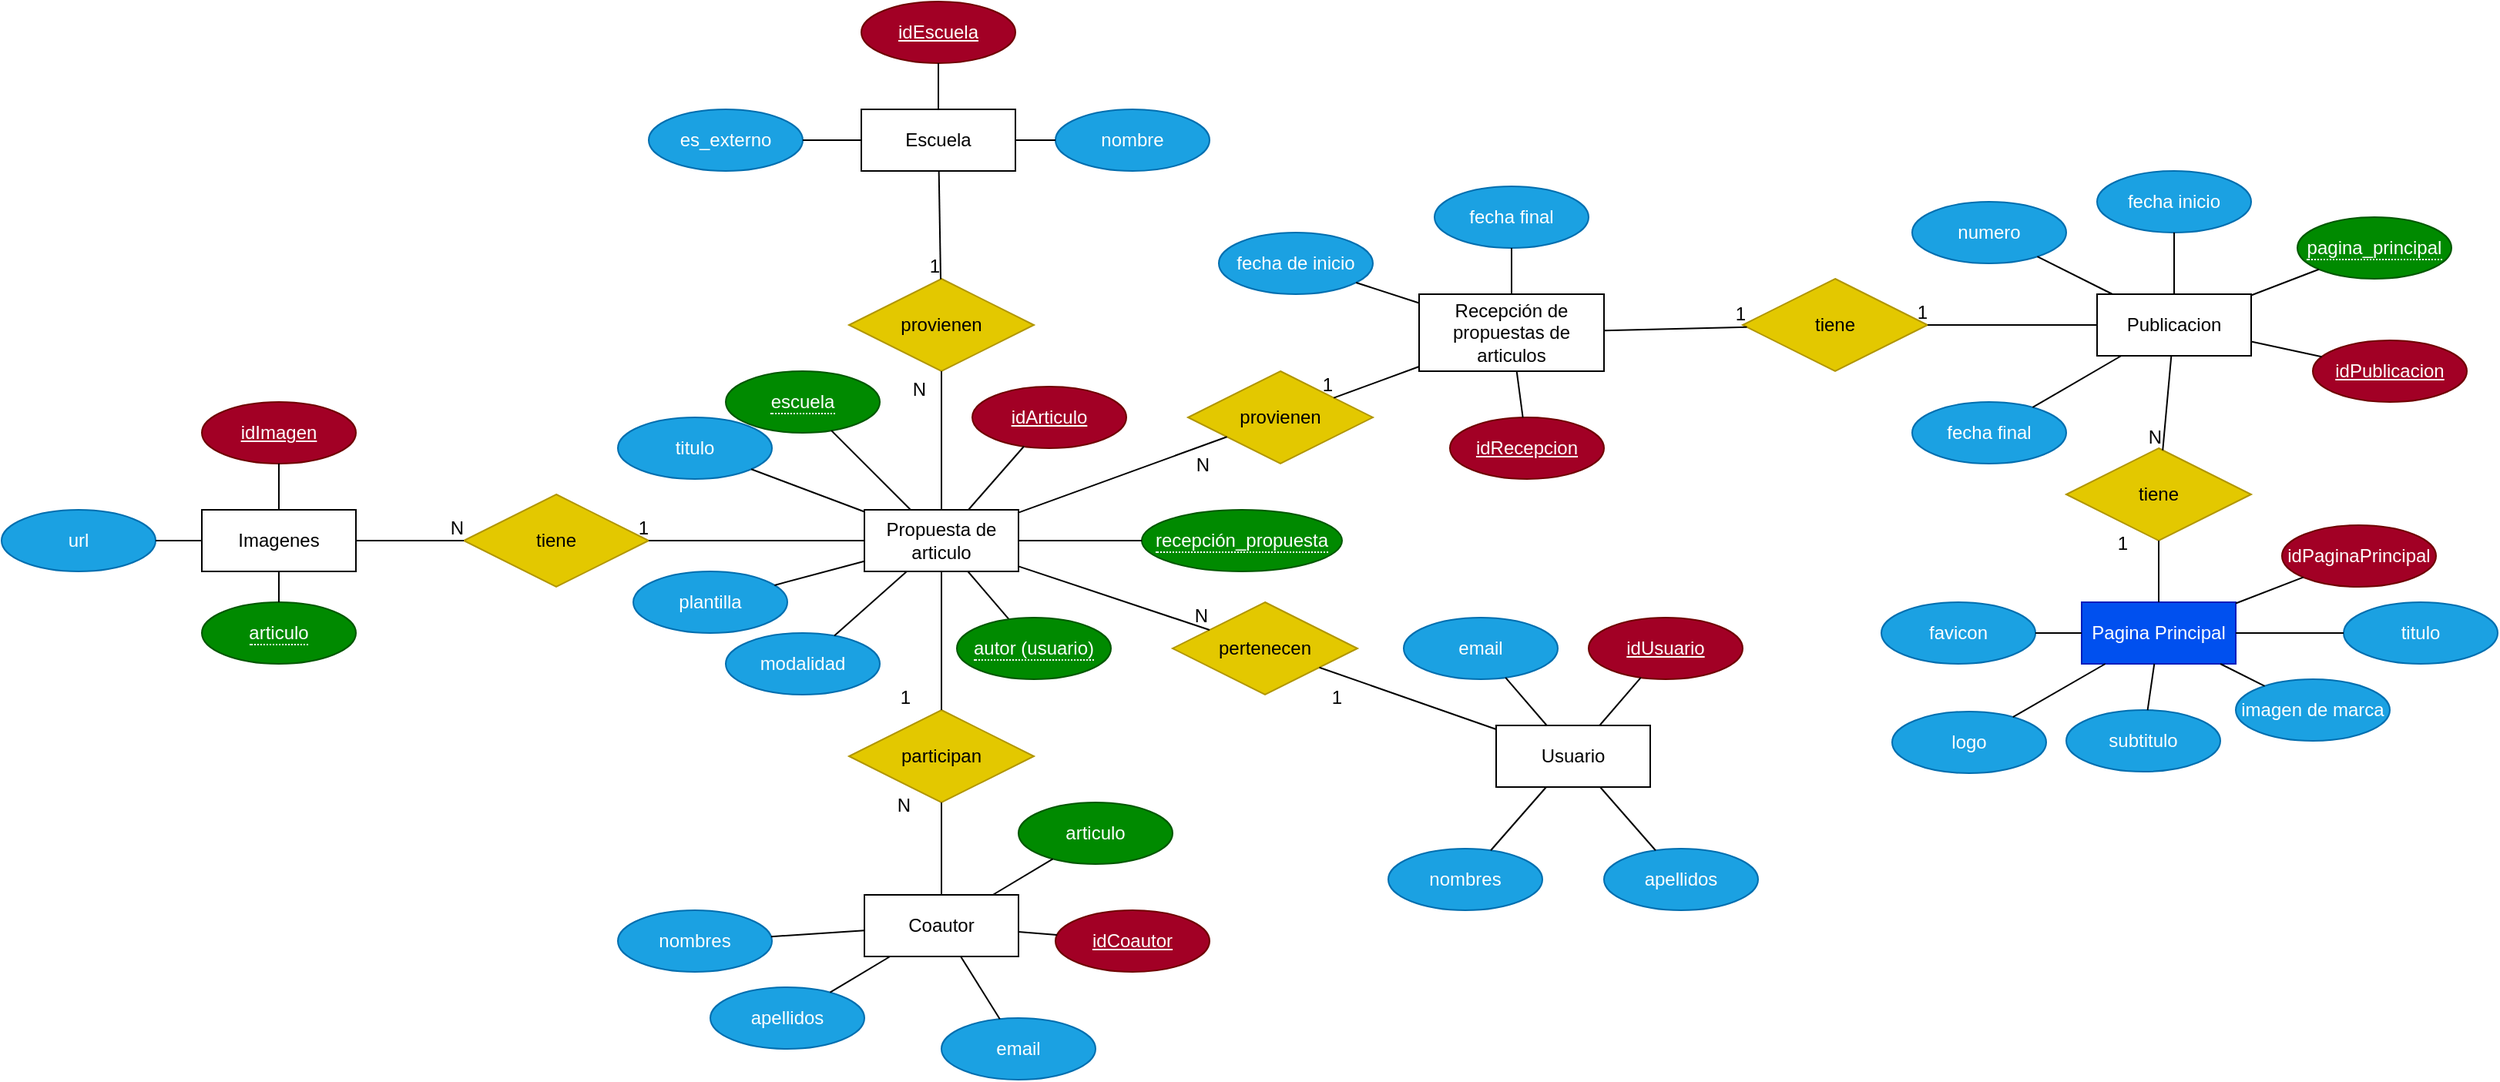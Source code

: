 <mxfile>
    <diagram id="3-IYwF4mJPuzwC5u7Imn" name="Page-1">
        <mxGraphModel dx="897" dy="1442" grid="1" gridSize="10" guides="1" tooltips="1" connect="1" arrows="1" fold="1" page="1" pageScale="1" pageWidth="827" pageHeight="1169" background="none" math="0" shadow="0">
            <root>
                <mxCell id="0"/>
                <mxCell id="1" parent="0"/>
                <mxCell id="2" value="Propuesta de articulo" style="whiteSpace=wrap;html=1;align=center;" parent="1" vertex="1">
                    <mxGeometry x="190" y="130" width="100" height="40" as="geometry"/>
                </mxCell>
                <mxCell id="3" value="titulo" style="ellipse;whiteSpace=wrap;html=1;align=center;fillColor=#1ba1e2;fontColor=#ffffff;strokeColor=#006EAF;" parent="1" vertex="1">
                    <mxGeometry x="30" y="70" width="100" height="40" as="geometry"/>
                </mxCell>
                <mxCell id="4" value="modalidad" style="ellipse;whiteSpace=wrap;html=1;align=center;fillColor=#1ba1e2;fontColor=#ffffff;strokeColor=#006EAF;" parent="1" vertex="1">
                    <mxGeometry x="100" y="210" width="100" height="40" as="geometry"/>
                </mxCell>
                <mxCell id="5" value="idArticulo" style="ellipse;whiteSpace=wrap;html=1;align=center;fontStyle=4;fillColor=#a20025;fontColor=#ffffff;strokeColor=#6F0000;" parent="1" vertex="1">
                    <mxGeometry x="260" y="50" width="100" height="40" as="geometry"/>
                </mxCell>
                <mxCell id="6" value="pertenecen" style="shape=rhombus;perimeter=rhombusPerimeter;whiteSpace=wrap;html=1;align=center;fillColor=#e3c800;fontColor=#000000;strokeColor=#B09500;" parent="1" vertex="1">
                    <mxGeometry x="390" y="190" width="120" height="60" as="geometry"/>
                </mxCell>
                <mxCell id="7" value="" style="endArrow=none;html=1;rounded=0;" parent="1" source="9" target="6" edge="1">
                    <mxGeometry relative="1" as="geometry">
                        <mxPoint x="640" y="120" as="sourcePoint"/>
                        <mxPoint x="420" y="90" as="targetPoint"/>
                    </mxGeometry>
                </mxCell>
                <mxCell id="8" value="1" style="resizable=0;html=1;align=right;verticalAlign=bottom;" parent="7" connectable="0" vertex="1">
                    <mxGeometry x="1" relative="1" as="geometry">
                        <mxPoint x="15" y="28" as="offset"/>
                    </mxGeometry>
                </mxCell>
                <mxCell id="9" value="Usuario" style="whiteSpace=wrap;html=1;align=center;" parent="1" vertex="1">
                    <mxGeometry x="600" y="270" width="100" height="40" as="geometry"/>
                </mxCell>
                <mxCell id="13" value="nombres" style="ellipse;whiteSpace=wrap;html=1;align=center;fillColor=#1ba1e2;fontColor=#ffffff;strokeColor=#006EAF;" parent="1" vertex="1">
                    <mxGeometry x="530" y="350" width="100" height="40" as="geometry"/>
                </mxCell>
                <mxCell id="15" value="apellidos" style="ellipse;whiteSpace=wrap;html=1;align=center;fillColor=#1ba1e2;fontColor=#ffffff;strokeColor=#006EAF;" parent="1" vertex="1">
                    <mxGeometry x="670" y="350" width="100" height="40" as="geometry"/>
                </mxCell>
                <mxCell id="17" value="email" style="ellipse;whiteSpace=wrap;html=1;align=center;fillColor=#1ba1e2;fontColor=#ffffff;strokeColor=#006EAF;" parent="1" vertex="1">
                    <mxGeometry x="540" y="200" width="100" height="40" as="geometry"/>
                </mxCell>
                <mxCell id="19" value="idUsuario" style="ellipse;whiteSpace=wrap;html=1;align=center;fontStyle=4;fillColor=#a20025;fontColor=#ffffff;strokeColor=#6F0000;" parent="1" vertex="1">
                    <mxGeometry x="660" y="200" width="100" height="40" as="geometry"/>
                </mxCell>
                <mxCell id="21" value="" style="endArrow=none;html=1;rounded=0;" parent="1" source="19" target="9" edge="1">
                    <mxGeometry relative="1" as="geometry">
                        <mxPoint x="550" y="300" as="sourcePoint"/>
                        <mxPoint x="710" y="300" as="targetPoint"/>
                    </mxGeometry>
                </mxCell>
                <mxCell id="22" value="" style="endArrow=none;html=1;rounded=0;" parent="1" source="17" target="9" edge="1">
                    <mxGeometry relative="1" as="geometry">
                        <mxPoint x="550" y="300" as="sourcePoint"/>
                        <mxPoint x="710" y="300" as="targetPoint"/>
                    </mxGeometry>
                </mxCell>
                <mxCell id="23" value="" style="endArrow=none;html=1;rounded=0;" parent="1" source="13" target="9" edge="1">
                    <mxGeometry relative="1" as="geometry">
                        <mxPoint x="550" y="300" as="sourcePoint"/>
                        <mxPoint x="710" y="300" as="targetPoint"/>
                    </mxGeometry>
                </mxCell>
                <mxCell id="24" value="" style="endArrow=none;html=1;rounded=0;" parent="1" source="15" target="9" edge="1">
                    <mxGeometry relative="1" as="geometry">
                        <mxPoint x="550" y="300" as="sourcePoint"/>
                        <mxPoint x="710" y="300" as="targetPoint"/>
                    </mxGeometry>
                </mxCell>
                <mxCell id="28" value="" style="endArrow=none;html=1;rounded=0;" parent="1" source="2" target="5" edge="1">
                    <mxGeometry relative="1" as="geometry">
                        <mxPoint x="410" y="160" as="sourcePoint"/>
                        <mxPoint x="570" y="160" as="targetPoint"/>
                    </mxGeometry>
                </mxCell>
                <mxCell id="29" value="" style="endArrow=none;html=1;rounded=0;" parent="1" source="2" target="4" edge="1">
                    <mxGeometry relative="1" as="geometry">
                        <mxPoint x="410" y="160" as="sourcePoint"/>
                        <mxPoint x="570" y="160" as="targetPoint"/>
                    </mxGeometry>
                </mxCell>
                <mxCell id="30" value="" style="endArrow=none;html=1;rounded=0;" parent="1" source="3" target="2" edge="1">
                    <mxGeometry relative="1" as="geometry">
                        <mxPoint x="410" y="160" as="sourcePoint"/>
                        <mxPoint x="570" y="160" as="targetPoint"/>
                    </mxGeometry>
                </mxCell>
                <mxCell id="34" value="" style="endArrow=none;html=1;rounded=0;" parent="1" source="2" target="61" edge="1">
                    <mxGeometry relative="1" as="geometry">
                        <mxPoint x="310" y="160" as="sourcePoint"/>
                        <mxPoint x="313.003" y="176.547" as="targetPoint"/>
                    </mxGeometry>
                </mxCell>
                <mxCell id="35" value="" style="endArrow=none;html=1;rounded=0;" parent="1" source="2" target="6" edge="1">
                    <mxGeometry relative="1" as="geometry">
                        <mxPoint x="310" y="160" as="sourcePoint"/>
                        <mxPoint x="440" y="150" as="targetPoint"/>
                    </mxGeometry>
                </mxCell>
                <mxCell id="36" value="N" style="resizable=0;html=1;align=right;verticalAlign=bottom;" parent="35" connectable="0" vertex="1">
                    <mxGeometry x="1" relative="1" as="geometry"/>
                </mxCell>
                <mxCell id="37" value="participan" style="shape=rhombus;perimeter=rhombusPerimeter;whiteSpace=wrap;html=1;align=center;fillColor=#e3c800;fontColor=#000000;strokeColor=#B09500;" parent="1" vertex="1">
                    <mxGeometry x="180" y="260" width="120" height="60" as="geometry"/>
                </mxCell>
                <mxCell id="38" value="" style="endArrow=none;html=1;rounded=0;" parent="1" source="2" target="37" edge="1">
                    <mxGeometry relative="1" as="geometry">
                        <mxPoint x="310" y="250" as="sourcePoint"/>
                        <mxPoint x="470" y="250" as="targetPoint"/>
                    </mxGeometry>
                </mxCell>
                <mxCell id="39" value="1" style="resizable=0;html=1;align=right;verticalAlign=bottom;" parent="38" connectable="0" vertex="1">
                    <mxGeometry x="1" relative="1" as="geometry">
                        <mxPoint x="-20" as="offset"/>
                    </mxGeometry>
                </mxCell>
                <mxCell id="40" value="Coautor" style="whiteSpace=wrap;html=1;align=center;" parent="1" vertex="1">
                    <mxGeometry x="190" y="380" width="100" height="40" as="geometry"/>
                </mxCell>
                <mxCell id="41" value="" style="endArrow=none;html=1;rounded=0;" parent="1" source="40" target="37" edge="1">
                    <mxGeometry relative="1" as="geometry">
                        <mxPoint x="310" y="380" as="sourcePoint"/>
                        <mxPoint x="470" y="380" as="targetPoint"/>
                    </mxGeometry>
                </mxCell>
                <mxCell id="42" value="N" style="resizable=0;html=1;align=right;verticalAlign=bottom;" parent="41" connectable="0" vertex="1">
                    <mxGeometry x="1" relative="1" as="geometry">
                        <mxPoint x="-20" y="10" as="offset"/>
                    </mxGeometry>
                </mxCell>
                <mxCell id="43" value="idCoautor" style="ellipse;whiteSpace=wrap;html=1;align=center;fontStyle=4;fillColor=#a20025;fontColor=#ffffff;strokeColor=#6F0000;" parent="1" vertex="1">
                    <mxGeometry x="314" y="390" width="100" height="40" as="geometry"/>
                </mxCell>
                <mxCell id="44" value="nombres" style="ellipse;whiteSpace=wrap;html=1;align=center;fillColor=#1ba1e2;fontColor=#ffffff;strokeColor=#006EAF;" parent="1" vertex="1">
                    <mxGeometry x="30" y="390" width="100" height="40" as="geometry"/>
                </mxCell>
                <mxCell id="45" value="apellidos" style="ellipse;whiteSpace=wrap;html=1;align=center;fillColor=#1ba1e2;fontColor=#ffffff;strokeColor=#006EAF;" parent="1" vertex="1">
                    <mxGeometry x="90" y="440" width="100" height="40" as="geometry"/>
                </mxCell>
                <mxCell id="46" value="email" style="ellipse;whiteSpace=wrap;html=1;align=center;fillColor=#1ba1e2;fontColor=#ffffff;strokeColor=#006EAF;" parent="1" vertex="1">
                    <mxGeometry x="240" y="460" width="100" height="40" as="geometry"/>
                </mxCell>
                <mxCell id="47" value="" style="endArrow=none;html=1;rounded=0;" parent="1" source="46" target="40" edge="1">
                    <mxGeometry relative="1" as="geometry">
                        <mxPoint x="310" y="380" as="sourcePoint"/>
                        <mxPoint x="470" y="380" as="targetPoint"/>
                    </mxGeometry>
                </mxCell>
                <mxCell id="48" value="" style="endArrow=none;html=1;rounded=0;" parent="1" source="40" target="45" edge="1">
                    <mxGeometry relative="1" as="geometry">
                        <mxPoint x="330" y="410" as="sourcePoint"/>
                        <mxPoint x="490" y="410" as="targetPoint"/>
                    </mxGeometry>
                </mxCell>
                <mxCell id="49" value="" style="endArrow=none;html=1;rounded=0;" parent="1" source="40" target="43" edge="1">
                    <mxGeometry relative="1" as="geometry">
                        <mxPoint x="330" y="410" as="sourcePoint"/>
                        <mxPoint x="490" y="410" as="targetPoint"/>
                    </mxGeometry>
                </mxCell>
                <mxCell id="50" value="" style="endArrow=none;html=1;rounded=0;" parent="1" source="44" target="40" edge="1">
                    <mxGeometry relative="1" as="geometry">
                        <mxPoint x="330" y="410" as="sourcePoint"/>
                        <mxPoint x="210" y="400" as="targetPoint"/>
                    </mxGeometry>
                </mxCell>
                <mxCell id="56" value="articulo" style="ellipse;whiteSpace=wrap;html=1;align=center;fillColor=#008a00;fontColor=#ffffff;strokeColor=#005700;" parent="1" vertex="1">
                    <mxGeometry x="290" y="320" width="100" height="40" as="geometry"/>
                </mxCell>
                <mxCell id="57" value="" style="endArrow=none;html=1;rounded=0;" parent="1" source="40" target="56" edge="1">
                    <mxGeometry relative="1" as="geometry">
                        <mxPoint x="190" y="360" as="sourcePoint"/>
                        <mxPoint x="350" y="360" as="targetPoint"/>
                    </mxGeometry>
                </mxCell>
                <mxCell id="59" value="provienen" style="shape=rhombus;perimeter=rhombusPerimeter;whiteSpace=wrap;html=1;align=center;fillColor=#e3c800;fontColor=#000000;strokeColor=#B09500;" parent="1" vertex="1">
                    <mxGeometry x="180" y="-20" width="120" height="60" as="geometry"/>
                </mxCell>
                <mxCell id="60" value="&lt;span style=&quot;border-bottom: 1px dotted&quot;&gt;escuela&lt;/span&gt;" style="ellipse;whiteSpace=wrap;html=1;align=center;fillColor=#008a00;fontColor=#ffffff;strokeColor=#005700;" parent="1" vertex="1">
                    <mxGeometry x="100" y="40" width="100" height="40" as="geometry"/>
                </mxCell>
                <mxCell id="61" value="&lt;span style=&quot;border-bottom: 1px dotted&quot;&gt;autor (usuario)&lt;/span&gt;" style="ellipse;whiteSpace=wrap;html=1;align=center;fillColor=#008a00;fontColor=#ffffff;strokeColor=#005700;" parent="1" vertex="1">
                    <mxGeometry x="250" y="200" width="100" height="40" as="geometry"/>
                </mxCell>
                <mxCell id="63" value="" style="endArrow=none;html=1;rounded=0;" parent="1" source="60" target="2" edge="1">
                    <mxGeometry relative="1" as="geometry">
                        <mxPoint x="190" y="90" as="sourcePoint"/>
                        <mxPoint x="350" y="90" as="targetPoint"/>
                    </mxGeometry>
                </mxCell>
                <mxCell id="64" value="" style="endArrow=none;html=1;rounded=0;" parent="1" source="2" target="59" edge="1">
                    <mxGeometry relative="1" as="geometry">
                        <mxPoint x="190" y="90" as="sourcePoint"/>
                        <mxPoint x="280" y="70" as="targetPoint"/>
                    </mxGeometry>
                </mxCell>
                <mxCell id="65" value="N" style="resizable=0;html=1;align=right;verticalAlign=bottom;" parent="64" connectable="0" vertex="1">
                    <mxGeometry x="1" relative="1" as="geometry">
                        <mxPoint x="-10" y="20" as="offset"/>
                    </mxGeometry>
                </mxCell>
                <mxCell id="66" value="Escuela" style="whiteSpace=wrap;html=1;align=center;" parent="1" vertex="1">
                    <mxGeometry x="188" y="-130" width="100" height="40" as="geometry"/>
                </mxCell>
                <mxCell id="67" value="nombre" style="ellipse;whiteSpace=wrap;html=1;align=center;fillColor=#1ba1e2;fontColor=#ffffff;strokeColor=#006EAF;" parent="1" vertex="1">
                    <mxGeometry x="314" y="-130" width="100" height="40" as="geometry"/>
                </mxCell>
                <mxCell id="68" value="es_externo" style="ellipse;whiteSpace=wrap;html=1;align=center;fillColor=#1ba1e2;fontColor=#ffffff;strokeColor=#006EAF;" parent="1" vertex="1">
                    <mxGeometry x="50" y="-130" width="100" height="40" as="geometry"/>
                </mxCell>
                <mxCell id="69" value="idEscuela" style="ellipse;whiteSpace=wrap;html=1;align=center;fontStyle=4;fillColor=#a20025;fontColor=#ffffff;strokeColor=#6F0000;" parent="1" vertex="1">
                    <mxGeometry x="188" y="-200" width="100" height="40" as="geometry"/>
                </mxCell>
                <mxCell id="70" value="" style="endArrow=none;html=1;rounded=0;" parent="1" source="69" target="66" edge="1">
                    <mxGeometry relative="1" as="geometry">
                        <mxPoint x="190" y="-50" as="sourcePoint"/>
                        <mxPoint x="350" y="-50" as="targetPoint"/>
                    </mxGeometry>
                </mxCell>
                <mxCell id="71" value="" style="endArrow=none;html=1;rounded=0;" parent="1" source="68" target="66" edge="1">
                    <mxGeometry relative="1" as="geometry">
                        <mxPoint x="190" y="-70" as="sourcePoint"/>
                        <mxPoint x="230" y="-100" as="targetPoint"/>
                    </mxGeometry>
                </mxCell>
                <mxCell id="72" value="" style="endArrow=none;html=1;rounded=0;" parent="1" source="66" target="67" edge="1">
                    <mxGeometry relative="1" as="geometry">
                        <mxPoint x="190" y="-70" as="sourcePoint"/>
                        <mxPoint x="350" y="-70" as="targetPoint"/>
                    </mxGeometry>
                </mxCell>
                <mxCell id="73" value="" style="endArrow=none;html=1;rounded=0;" parent="1" source="66" target="59" edge="1">
                    <mxGeometry relative="1" as="geometry">
                        <mxPoint x="190" y="-70" as="sourcePoint"/>
                        <mxPoint x="350" y="-70" as="targetPoint"/>
                    </mxGeometry>
                </mxCell>
                <mxCell id="74" value="1" style="resizable=0;html=1;align=right;verticalAlign=bottom;" parent="73" connectable="0" vertex="1">
                    <mxGeometry x="1" relative="1" as="geometry"/>
                </mxCell>
                <mxCell id="76" value="tiene" style="shape=rhombus;perimeter=rhombusPerimeter;whiteSpace=wrap;html=1;align=center;fillColor=#e3c800;fontColor=#000000;strokeColor=#B09500;" parent="1" vertex="1">
                    <mxGeometry x="-70" y="120" width="120" height="60" as="geometry"/>
                </mxCell>
                <mxCell id="77" value="Imagenes" style="whiteSpace=wrap;html=1;align=center;" parent="1" vertex="1">
                    <mxGeometry x="-240" y="130" width="100" height="40" as="geometry"/>
                </mxCell>
                <mxCell id="78" value="idImagen" style="ellipse;whiteSpace=wrap;html=1;align=center;fontStyle=4;fillColor=#a20025;fontColor=#ffffff;strokeColor=#6F0000;" parent="1" vertex="1">
                    <mxGeometry x="-240" y="60" width="100" height="40" as="geometry"/>
                </mxCell>
                <mxCell id="80" value="&lt;span style=&quot;border-bottom: 1px dotted&quot;&gt;articulo&lt;/span&gt;" style="ellipse;whiteSpace=wrap;html=1;align=center;fillColor=#008a00;fontColor=#ffffff;strokeColor=#005700;" parent="1" vertex="1">
                    <mxGeometry x="-240" y="190" width="100" height="40" as="geometry"/>
                </mxCell>
                <mxCell id="81" value="url" style="ellipse;whiteSpace=wrap;html=1;align=center;fillColor=#1ba1e2;fontColor=#ffffff;strokeColor=#006EAF;" parent="1" vertex="1">
                    <mxGeometry x="-370" y="130" width="100" height="40" as="geometry"/>
                </mxCell>
                <mxCell id="84" value="" style="endArrow=none;html=1;rounded=0;" parent="1" source="81" target="77" edge="1">
                    <mxGeometry relative="1" as="geometry">
                        <mxPoint x="-50" y="170" as="sourcePoint"/>
                        <mxPoint x="-200" y="150" as="targetPoint"/>
                    </mxGeometry>
                </mxCell>
                <mxCell id="85" value="" style="endArrow=none;html=1;rounded=0;" parent="1" source="80" target="77" edge="1">
                    <mxGeometry relative="1" as="geometry">
                        <mxPoint x="-50" y="170" as="sourcePoint"/>
                        <mxPoint x="110" y="170" as="targetPoint"/>
                    </mxGeometry>
                </mxCell>
                <mxCell id="86" value="" style="endArrow=none;html=1;rounded=0;" parent="1" source="78" target="77" edge="1">
                    <mxGeometry relative="1" as="geometry">
                        <mxPoint x="-50" y="170" as="sourcePoint"/>
                        <mxPoint x="110" y="170" as="targetPoint"/>
                    </mxGeometry>
                </mxCell>
                <mxCell id="87" value="" style="endArrow=none;html=1;rounded=0;" parent="1" source="77" target="76" edge="1">
                    <mxGeometry relative="1" as="geometry">
                        <mxPoint x="-50" y="170" as="sourcePoint"/>
                        <mxPoint x="110" y="170" as="targetPoint"/>
                    </mxGeometry>
                </mxCell>
                <mxCell id="88" value="N" style="resizable=0;html=1;align=right;verticalAlign=bottom;" parent="87" connectable="0" vertex="1">
                    <mxGeometry x="1" relative="1" as="geometry"/>
                </mxCell>
                <mxCell id="89" value="" style="endArrow=none;html=1;rounded=0;" parent="1" source="2" target="76" edge="1">
                    <mxGeometry relative="1" as="geometry">
                        <mxPoint x="-50" y="170" as="sourcePoint"/>
                        <mxPoint x="110" y="170" as="targetPoint"/>
                    </mxGeometry>
                </mxCell>
                <mxCell id="90" value="1" style="resizable=0;html=1;align=right;verticalAlign=bottom;" parent="89" connectable="0" vertex="1">
                    <mxGeometry x="1" relative="1" as="geometry"/>
                </mxCell>
                <mxCell id="91" value="Recepción de propuestas de articulos" style="whiteSpace=wrap;html=1;align=center;" parent="1" vertex="1">
                    <mxGeometry x="550" y="-10" width="120" height="50" as="geometry"/>
                </mxCell>
                <mxCell id="92" value="fecha de inicio" style="ellipse;whiteSpace=wrap;html=1;align=center;fillColor=#1ba1e2;fontColor=#ffffff;strokeColor=#006EAF;" parent="1" vertex="1">
                    <mxGeometry x="420" y="-50" width="100" height="40" as="geometry"/>
                </mxCell>
                <mxCell id="93" value="fecha final" style="ellipse;whiteSpace=wrap;html=1;align=center;fillColor=#1ba1e2;fontColor=#ffffff;strokeColor=#006EAF;" parent="1" vertex="1">
                    <mxGeometry x="560" y="-80" width="100" height="40" as="geometry"/>
                </mxCell>
                <mxCell id="94" value="&lt;span style=&quot;border-bottom: 1px dotted&quot;&gt;recepción_propuesta&lt;/span&gt;" style="ellipse;whiteSpace=wrap;html=1;align=center;fillColor=#008a00;fontColor=#ffffff;strokeColor=#005700;" parent="1" vertex="1">
                    <mxGeometry x="370" y="130" width="130" height="40" as="geometry"/>
                </mxCell>
                <mxCell id="95" value="" style="endArrow=none;html=1;rounded=0;" parent="1" source="2" target="94" edge="1">
                    <mxGeometry relative="1" as="geometry">
                        <mxPoint x="320" y="90" as="sourcePoint"/>
                        <mxPoint x="480" y="90" as="targetPoint"/>
                    </mxGeometry>
                </mxCell>
                <mxCell id="96" value="provienen" style="shape=rhombus;perimeter=rhombusPerimeter;whiteSpace=wrap;html=1;align=center;fillColor=#e3c800;fontColor=#000000;strokeColor=#B09500;" parent="1" vertex="1">
                    <mxGeometry x="400" y="40" width="120" height="60" as="geometry"/>
                </mxCell>
                <mxCell id="98" value="" style="endArrow=none;html=1;rounded=0;" parent="1" source="2" target="96" edge="1">
                    <mxGeometry relative="1" as="geometry">
                        <mxPoint x="320" y="90" as="sourcePoint"/>
                        <mxPoint x="480" y="90" as="targetPoint"/>
                    </mxGeometry>
                </mxCell>
                <mxCell id="99" value="N" style="resizable=0;html=1;align=right;verticalAlign=bottom;" parent="98" connectable="0" vertex="1">
                    <mxGeometry x="1" relative="1" as="geometry">
                        <mxPoint x="-11" y="27" as="offset"/>
                    </mxGeometry>
                </mxCell>
                <mxCell id="100" value="" style="endArrow=none;html=1;rounded=0;" parent="1" source="91" target="96" edge="1">
                    <mxGeometry relative="1" as="geometry">
                        <mxPoint x="280" y="120" as="sourcePoint"/>
                        <mxPoint x="440" y="120" as="targetPoint"/>
                    </mxGeometry>
                </mxCell>
                <mxCell id="101" value="1" style="resizable=0;html=1;align=right;verticalAlign=bottom;" parent="100" connectable="0" vertex="1">
                    <mxGeometry x="1" relative="1" as="geometry"/>
                </mxCell>
                <mxCell id="102" value="idRecepcion" style="ellipse;whiteSpace=wrap;html=1;align=center;fontStyle=4;fillColor=#a20025;fontColor=#ffffff;strokeColor=#6F0000;" parent="1" vertex="1">
                    <mxGeometry x="570" y="70" width="100" height="40" as="geometry"/>
                </mxCell>
                <mxCell id="103" value="" style="endArrow=none;html=1;rounded=0;" parent="1" source="92" target="91" edge="1">
                    <mxGeometry relative="1" as="geometry">
                        <mxPoint x="370" y="50" as="sourcePoint"/>
                        <mxPoint x="530" y="50" as="targetPoint"/>
                    </mxGeometry>
                </mxCell>
                <mxCell id="104" value="" style="endArrow=none;html=1;rounded=0;" parent="1" source="93" target="91" edge="1">
                    <mxGeometry relative="1" as="geometry">
                        <mxPoint x="370" y="50" as="sourcePoint"/>
                        <mxPoint x="530" y="50" as="targetPoint"/>
                    </mxGeometry>
                </mxCell>
                <mxCell id="105" value="" style="endArrow=none;html=1;rounded=0;" parent="1" source="91" target="102" edge="1">
                    <mxGeometry relative="1" as="geometry">
                        <mxPoint x="370" y="50" as="sourcePoint"/>
                        <mxPoint x="530" y="50" as="targetPoint"/>
                    </mxGeometry>
                </mxCell>
                <mxCell id="106" value="tiene" style="shape=rhombus;perimeter=rhombusPerimeter;whiteSpace=wrap;html=1;align=center;fillColor=#e3c800;fontColor=#000000;strokeColor=#B09500;" parent="1" vertex="1">
                    <mxGeometry x="760" y="-20" width="120" height="60" as="geometry"/>
                </mxCell>
                <mxCell id="107" value="" style="endArrow=none;html=1;rounded=0;" parent="1" source="91" target="106" edge="1">
                    <mxGeometry relative="1" as="geometry">
                        <mxPoint x="560" y="-50" as="sourcePoint"/>
                        <mxPoint x="720" y="-50" as="targetPoint"/>
                    </mxGeometry>
                </mxCell>
                <mxCell id="108" value="1" style="resizable=0;html=1;align=right;verticalAlign=bottom;" parent="107" connectable="0" vertex="1">
                    <mxGeometry x="1" relative="1" as="geometry"/>
                </mxCell>
                <mxCell id="110" value="" style="endArrow=none;html=1;rounded=0;" parent="1" source="112" target="106" edge="1">
                    <mxGeometry relative="1" as="geometry">
                        <mxPoint x="970" y="10" as="sourcePoint"/>
                        <mxPoint x="920" y="-50" as="targetPoint"/>
                    </mxGeometry>
                </mxCell>
                <mxCell id="111" value="1" style="resizable=0;html=1;align=right;verticalAlign=bottom;" parent="110" connectable="0" vertex="1">
                    <mxGeometry x="1" relative="1" as="geometry"/>
                </mxCell>
                <mxCell id="112" value="Publicacion" style="whiteSpace=wrap;html=1;align=center;" parent="1" vertex="1">
                    <mxGeometry x="990" y="-10" width="100" height="40" as="geometry"/>
                </mxCell>
                <mxCell id="114" value="fecha inicio" style="ellipse;whiteSpace=wrap;html=1;align=center;fillColor=#1ba1e2;fontColor=#ffffff;strokeColor=#006EAF;" parent="1" vertex="1">
                    <mxGeometry x="990" y="-90" width="100" height="40" as="geometry"/>
                </mxCell>
                <mxCell id="115" value="fecha final" style="ellipse;whiteSpace=wrap;html=1;align=center;fillColor=#1ba1e2;fontColor=#ffffff;strokeColor=#006EAF;" parent="1" vertex="1">
                    <mxGeometry x="870" y="60" width="100" height="40" as="geometry"/>
                </mxCell>
                <mxCell id="116" value="numero" style="ellipse;whiteSpace=wrap;html=1;align=center;fillColor=#1ba1e2;fontColor=#ffffff;strokeColor=#006EAF;" parent="1" vertex="1">
                    <mxGeometry x="870" y="-70" width="100" height="40" as="geometry"/>
                </mxCell>
                <mxCell id="117" value="idPublicacion" style="ellipse;whiteSpace=wrap;html=1;align=center;fontStyle=4;fillColor=#a20025;fontColor=#ffffff;strokeColor=#6F0000;" parent="1" vertex="1">
                    <mxGeometry x="1130" y="20" width="100" height="40" as="geometry"/>
                </mxCell>
                <mxCell id="118" value="" style="endArrow=none;html=1;rounded=0;" parent="1" source="114" target="112" edge="1">
                    <mxGeometry relative="1" as="geometry">
                        <mxPoint x="850" y="-10" as="sourcePoint"/>
                        <mxPoint x="1010" y="-10" as="targetPoint"/>
                    </mxGeometry>
                </mxCell>
                <mxCell id="119" value="" style="endArrow=none;html=1;rounded=0;" parent="1" source="116" target="112" edge="1">
                    <mxGeometry relative="1" as="geometry">
                        <mxPoint x="850" y="-10" as="sourcePoint"/>
                        <mxPoint x="1010" y="-10" as="targetPoint"/>
                    </mxGeometry>
                </mxCell>
                <mxCell id="120" value="" style="endArrow=none;html=1;rounded=0;" parent="1" source="115" target="112" edge="1">
                    <mxGeometry relative="1" as="geometry">
                        <mxPoint x="850" y="-10" as="sourcePoint"/>
                        <mxPoint x="1010" y="-10" as="targetPoint"/>
                    </mxGeometry>
                </mxCell>
                <mxCell id="121" value="" style="endArrow=none;html=1;rounded=0;" parent="1" source="117" target="112" edge="1">
                    <mxGeometry relative="1" as="geometry">
                        <mxPoint x="850" y="-10" as="sourcePoint"/>
                        <mxPoint x="1010" y="-10" as="targetPoint"/>
                    </mxGeometry>
                </mxCell>
                <mxCell id="123" value="Pagina Principal" style="whiteSpace=wrap;html=1;align=center;fillColor=#0050ef;fontColor=#ffffff;strokeColor=#001DBC;" parent="1" vertex="1">
                    <mxGeometry x="980" y="190" width="100" height="40" as="geometry"/>
                </mxCell>
                <mxCell id="124" value="titulo" style="ellipse;whiteSpace=wrap;html=1;align=center;fillColor=#1ba1e2;fontColor=#ffffff;strokeColor=#006EAF;" parent="1" vertex="1">
                    <mxGeometry x="1150" y="190" width="100" height="40" as="geometry"/>
                </mxCell>
                <mxCell id="125" value="subtitulo" style="ellipse;whiteSpace=wrap;html=1;align=center;fillColor=#1ba1e2;fontColor=#ffffff;strokeColor=#006EAF;" parent="1" vertex="1">
                    <mxGeometry x="970" y="260" width="100" height="40" as="geometry"/>
                </mxCell>
                <mxCell id="126" value="favicon" style="ellipse;whiteSpace=wrap;html=1;align=center;fillColor=#1ba1e2;fontColor=#ffffff;strokeColor=#006EAF;" parent="1" vertex="1">
                    <mxGeometry x="850" y="190" width="100" height="40" as="geometry"/>
                </mxCell>
                <mxCell id="127" value="logo" style="ellipse;whiteSpace=wrap;html=1;align=center;fillColor=#1ba1e2;fontColor=#ffffff;strokeColor=#006EAF;" parent="1" vertex="1">
                    <mxGeometry x="857" y="261" width="100" height="40" as="geometry"/>
                </mxCell>
                <mxCell id="129" value="imagen de marca" style="ellipse;whiteSpace=wrap;html=1;align=center;fillColor=#1ba1e2;fontColor=#ffffff;strokeColor=#006EAF;" parent="1" vertex="1">
                    <mxGeometry x="1080" y="240" width="100" height="40" as="geometry"/>
                </mxCell>
                <mxCell id="131" value="" style="endArrow=none;html=1;rounded=0;" parent="1" source="126" target="123" edge="1">
                    <mxGeometry relative="1" as="geometry">
                        <mxPoint x="900" y="230" as="sourcePoint"/>
                        <mxPoint x="1060" y="230" as="targetPoint"/>
                    </mxGeometry>
                </mxCell>
                <mxCell id="132" value="" style="endArrow=none;html=1;rounded=0;" parent="1" source="127" target="123" edge="1">
                    <mxGeometry relative="1" as="geometry">
                        <mxPoint x="900" y="230" as="sourcePoint"/>
                        <mxPoint x="1060" y="230" as="targetPoint"/>
                    </mxGeometry>
                </mxCell>
                <mxCell id="134" value="" style="endArrow=none;html=1;rounded=0;" parent="1" source="125" target="123" edge="1">
                    <mxGeometry relative="1" as="geometry">
                        <mxPoint x="900" y="230" as="sourcePoint"/>
                        <mxPoint x="1060" y="230" as="targetPoint"/>
                    </mxGeometry>
                </mxCell>
                <mxCell id="135" value="" style="endArrow=none;html=1;rounded=0;" parent="1" source="129" target="123" edge="1">
                    <mxGeometry relative="1" as="geometry">
                        <mxPoint x="900" y="230" as="sourcePoint"/>
                        <mxPoint x="1060" y="230" as="targetPoint"/>
                    </mxGeometry>
                </mxCell>
                <mxCell id="136" value="" style="endArrow=none;html=1;rounded=0;" parent="1" source="123" target="124" edge="1">
                    <mxGeometry relative="1" as="geometry">
                        <mxPoint x="1050" y="210" as="sourcePoint"/>
                        <mxPoint x="1060" y="230" as="targetPoint"/>
                    </mxGeometry>
                </mxCell>
                <mxCell id="137" value="tiene" style="shape=rhombus;perimeter=rhombusPerimeter;whiteSpace=wrap;html=1;align=center;fillColor=#e3c800;fontColor=#000000;strokeColor=#B09500;" parent="1" vertex="1">
                    <mxGeometry x="970" y="90" width="120" height="60" as="geometry"/>
                </mxCell>
                <mxCell id="139" value="" style="endArrow=none;html=1;rounded=0;" parent="1" source="123" target="137" edge="1">
                    <mxGeometry relative="1" as="geometry">
                        <mxPoint x="1050" y="210" as="sourcePoint"/>
                        <mxPoint x="1110" y="190" as="targetPoint"/>
                    </mxGeometry>
                </mxCell>
                <mxCell id="140" value="1" style="resizable=0;html=1;align=right;verticalAlign=bottom;" parent="139" connectable="0" vertex="1">
                    <mxGeometry x="1" relative="1" as="geometry">
                        <mxPoint x="-20" y="10" as="offset"/>
                    </mxGeometry>
                </mxCell>
                <mxCell id="142" value="" style="endArrow=none;html=1;rounded=0;" parent="1" source="112" target="137" edge="1">
                    <mxGeometry relative="1" as="geometry">
                        <mxPoint x="950" y="190" as="sourcePoint"/>
                        <mxPoint x="1110" y="190" as="targetPoint"/>
                    </mxGeometry>
                </mxCell>
                <mxCell id="143" value="N" style="resizable=0;html=1;align=right;verticalAlign=bottom;" parent="142" connectable="0" vertex="1">
                    <mxGeometry x="1" relative="1" as="geometry"/>
                </mxCell>
                <mxCell id="146" value="&lt;span style=&quot;border-bottom: 1px dotted&quot;&gt;pagina_principal&lt;/span&gt;" style="ellipse;whiteSpace=wrap;html=1;align=center;fillColor=#008a00;fontColor=#ffffff;strokeColor=#005700;" parent="1" vertex="1">
                    <mxGeometry x="1120" y="-60" width="100" height="40" as="geometry"/>
                </mxCell>
                <mxCell id="147" value="" style="endArrow=none;html=1;rounded=0;" parent="1" source="112" target="146" edge="1">
                    <mxGeometry relative="1" as="geometry">
                        <mxPoint x="1000" y="50" as="sourcePoint"/>
                        <mxPoint x="1160" y="50" as="targetPoint"/>
                    </mxGeometry>
                </mxCell>
                <mxCell id="148" value="idPaginaPrincipal" style="ellipse;whiteSpace=wrap;html=1;align=center;fillColor=#a20025;fontColor=#ffffff;strokeColor=#6F0000;" parent="1" vertex="1">
                    <mxGeometry x="1110" y="140" width="100" height="40" as="geometry"/>
                </mxCell>
                <mxCell id="149" value="" style="endArrow=none;html=1;rounded=0;" parent="1" source="148" target="123" edge="1">
                    <mxGeometry relative="1" as="geometry">
                        <mxPoint x="900" y="200" as="sourcePoint"/>
                        <mxPoint x="1060" y="210" as="targetPoint"/>
                    </mxGeometry>
                </mxCell>
                <mxCell id="150" value="plantilla" style="ellipse;whiteSpace=wrap;html=1;align=center;fillColor=#1ba1e2;fontColor=#ffffff;strokeColor=#006EAF;" parent="1" vertex="1">
                    <mxGeometry x="40" y="170" width="100" height="40" as="geometry"/>
                </mxCell>
                <mxCell id="151" value="" style="endArrow=none;html=1;rounded=0;" parent="1" source="150" target="2" edge="1">
                    <mxGeometry relative="1" as="geometry">
                        <mxPoint x="230" y="160" as="sourcePoint"/>
                        <mxPoint x="390" y="160" as="targetPoint"/>
                    </mxGeometry>
                </mxCell>
            </root>
        </mxGraphModel>
    </diagram>
</mxfile>